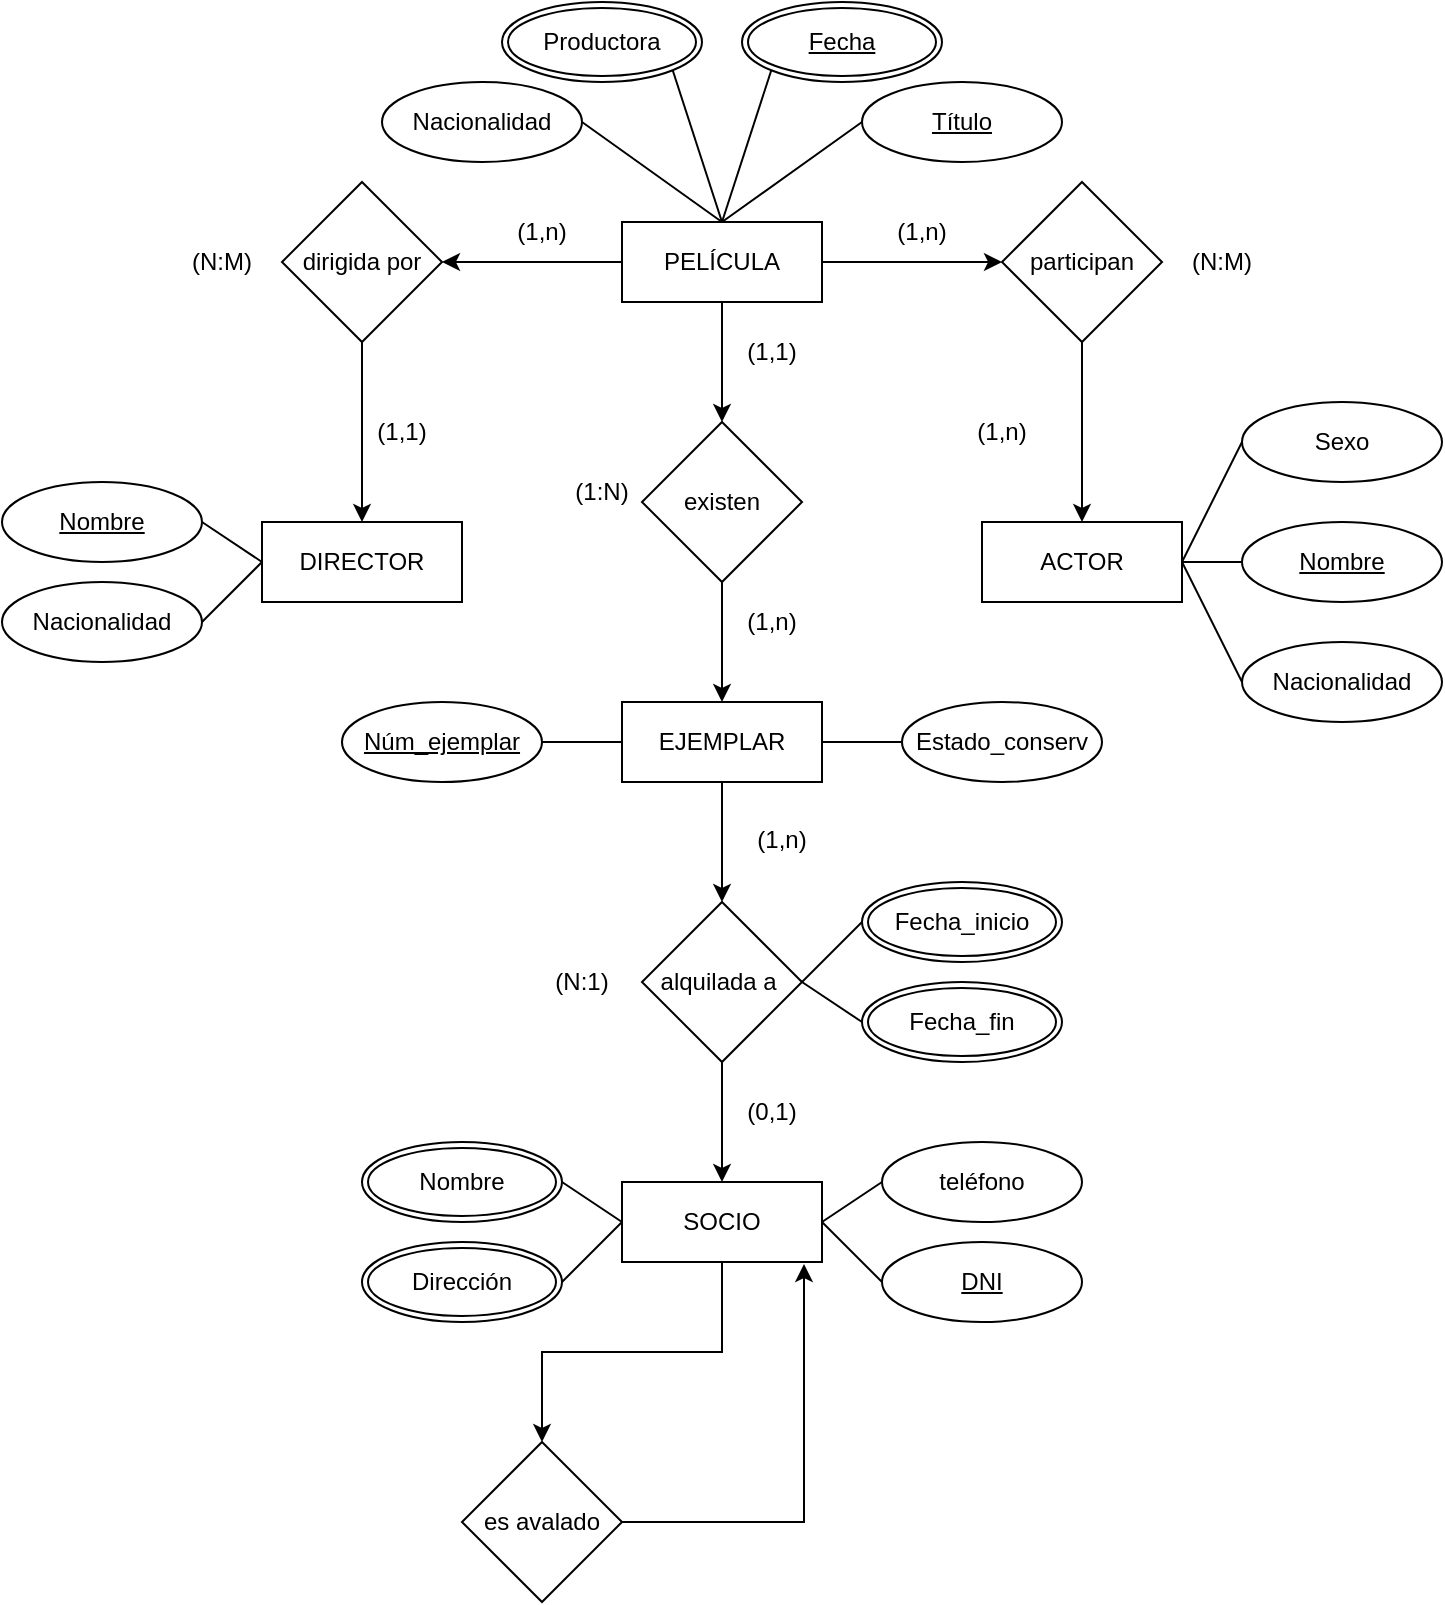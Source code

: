 <mxfile version="22.0.0" type="device">
  <diagram name="Página-1" id="LjTXi76RVBDSkKpFYmNI">
    <mxGraphModel dx="794" dy="737" grid="1" gridSize="10" guides="1" tooltips="1" connect="1" arrows="1" fold="1" page="1" pageScale="1" pageWidth="1169" pageHeight="827" math="0" shadow="0">
      <root>
        <mxCell id="0" />
        <mxCell id="1" parent="0" />
        <mxCell id="slIDn6MR28mwH53cSDyx-7" value="" style="edgeStyle=orthogonalEdgeStyle;rounded=0;orthogonalLoop=1;jettySize=auto;html=1;" parent="1" source="slIDn6MR28mwH53cSDyx-1" target="slIDn6MR28mwH53cSDyx-6" edge="1">
          <mxGeometry relative="1" as="geometry" />
        </mxCell>
        <mxCell id="slIDn6MR28mwH53cSDyx-9" value="" style="edgeStyle=orthogonalEdgeStyle;rounded=0;orthogonalLoop=1;jettySize=auto;html=1;" parent="1" source="slIDn6MR28mwH53cSDyx-1" target="slIDn6MR28mwH53cSDyx-8" edge="1">
          <mxGeometry relative="1" as="geometry" />
        </mxCell>
        <mxCell id="slIDn6MR28mwH53cSDyx-11" value="" style="edgeStyle=orthogonalEdgeStyle;rounded=0;orthogonalLoop=1;jettySize=auto;html=1;" parent="1" source="slIDn6MR28mwH53cSDyx-1" target="slIDn6MR28mwH53cSDyx-10" edge="1">
          <mxGeometry relative="1" as="geometry" />
        </mxCell>
        <mxCell id="slIDn6MR28mwH53cSDyx-1" value="PELÍCULA" style="whiteSpace=wrap;html=1;align=center;" parent="1" vertex="1">
          <mxGeometry x="510" y="120" width="100" height="40" as="geometry" />
        </mxCell>
        <mxCell id="slIDn6MR28mwH53cSDyx-2" value="DIRECTOR" style="whiteSpace=wrap;html=1;align=center;" parent="1" vertex="1">
          <mxGeometry x="330" y="270" width="100" height="40" as="geometry" />
        </mxCell>
        <mxCell id="slIDn6MR28mwH53cSDyx-3" value="ACTOR" style="whiteSpace=wrap;html=1;align=center;" parent="1" vertex="1">
          <mxGeometry x="690" y="270" width="100" height="40" as="geometry" />
        </mxCell>
        <mxCell id="slIDn6MR28mwH53cSDyx-16" value="" style="edgeStyle=orthogonalEdgeStyle;rounded=0;orthogonalLoop=1;jettySize=auto;html=1;" parent="1" source="slIDn6MR28mwH53cSDyx-4" target="slIDn6MR28mwH53cSDyx-15" edge="1">
          <mxGeometry relative="1" as="geometry" />
        </mxCell>
        <mxCell id="slIDn6MR28mwH53cSDyx-4" value="EJEMPLAR" style="whiteSpace=wrap;html=1;align=center;" parent="1" vertex="1">
          <mxGeometry x="510" y="360" width="100" height="40" as="geometry" />
        </mxCell>
        <mxCell id="-JW_AeOx809H4CMUNS-5-14" value="" style="edgeStyle=orthogonalEdgeStyle;rounded=0;orthogonalLoop=1;jettySize=auto;html=1;" edge="1" parent="1" source="slIDn6MR28mwH53cSDyx-5" target="-JW_AeOx809H4CMUNS-5-13">
          <mxGeometry relative="1" as="geometry" />
        </mxCell>
        <mxCell id="slIDn6MR28mwH53cSDyx-5" value="SOCIO" style="whiteSpace=wrap;html=1;align=center;" parent="1" vertex="1">
          <mxGeometry x="510" y="600" width="100" height="40" as="geometry" />
        </mxCell>
        <mxCell id="slIDn6MR28mwH53cSDyx-12" style="edgeStyle=orthogonalEdgeStyle;rounded=0;orthogonalLoop=1;jettySize=auto;html=1;exitX=0.5;exitY=1;exitDx=0;exitDy=0;entryX=0.5;entryY=0;entryDx=0;entryDy=0;" parent="1" source="slIDn6MR28mwH53cSDyx-6" target="slIDn6MR28mwH53cSDyx-2" edge="1">
          <mxGeometry relative="1" as="geometry" />
        </mxCell>
        <mxCell id="slIDn6MR28mwH53cSDyx-6" value="dirigida por" style="rhombus;whiteSpace=wrap;html=1;" parent="1" vertex="1">
          <mxGeometry x="340" y="100" width="80" height="80" as="geometry" />
        </mxCell>
        <mxCell id="slIDn6MR28mwH53cSDyx-13" style="edgeStyle=orthogonalEdgeStyle;rounded=0;orthogonalLoop=1;jettySize=auto;html=1;exitX=0.5;exitY=1;exitDx=0;exitDy=0;entryX=0.5;entryY=0;entryDx=0;entryDy=0;" parent="1" source="slIDn6MR28mwH53cSDyx-8" target="slIDn6MR28mwH53cSDyx-4" edge="1">
          <mxGeometry relative="1" as="geometry" />
        </mxCell>
        <mxCell id="slIDn6MR28mwH53cSDyx-8" value="existen" style="rhombus;whiteSpace=wrap;html=1;" parent="1" vertex="1">
          <mxGeometry x="520" y="220" width="80" height="80" as="geometry" />
        </mxCell>
        <mxCell id="slIDn6MR28mwH53cSDyx-14" style="edgeStyle=orthogonalEdgeStyle;rounded=0;orthogonalLoop=1;jettySize=auto;html=1;exitX=0.5;exitY=1;exitDx=0;exitDy=0;entryX=0.5;entryY=0;entryDx=0;entryDy=0;" parent="1" source="slIDn6MR28mwH53cSDyx-10" target="slIDn6MR28mwH53cSDyx-3" edge="1">
          <mxGeometry relative="1" as="geometry" />
        </mxCell>
        <mxCell id="slIDn6MR28mwH53cSDyx-10" value="participan" style="rhombus;whiteSpace=wrap;html=1;" parent="1" vertex="1">
          <mxGeometry x="700" y="100" width="80" height="80" as="geometry" />
        </mxCell>
        <mxCell id="slIDn6MR28mwH53cSDyx-18" style="edgeStyle=orthogonalEdgeStyle;rounded=0;orthogonalLoop=1;jettySize=auto;html=1;exitX=0.5;exitY=1;exitDx=0;exitDy=0;entryX=0.5;entryY=0;entryDx=0;entryDy=0;" parent="1" source="slIDn6MR28mwH53cSDyx-15" target="slIDn6MR28mwH53cSDyx-5" edge="1">
          <mxGeometry relative="1" as="geometry" />
        </mxCell>
        <mxCell id="slIDn6MR28mwH53cSDyx-15" value="alquilada a&amp;nbsp;" style="rhombus;whiteSpace=wrap;html=1;" parent="1" vertex="1">
          <mxGeometry x="520" y="460" width="80" height="80" as="geometry" />
        </mxCell>
        <mxCell id="slIDn6MR28mwH53cSDyx-20" value="Título" style="ellipse;whiteSpace=wrap;html=1;align=center;fontStyle=4;" parent="1" vertex="1">
          <mxGeometry x="630" y="50" width="100" height="40" as="geometry" />
        </mxCell>
        <mxCell id="slIDn6MR28mwH53cSDyx-21" value="Nombre" style="ellipse;whiteSpace=wrap;html=1;align=center;fontStyle=4;" parent="1" vertex="1">
          <mxGeometry x="820" y="270" width="100" height="40" as="geometry" />
        </mxCell>
        <mxCell id="slIDn6MR28mwH53cSDyx-22" value="Nombre" style="ellipse;whiteSpace=wrap;html=1;align=center;fontStyle=4;" parent="1" vertex="1">
          <mxGeometry x="200" y="250" width="100" height="40" as="geometry" />
        </mxCell>
        <mxCell id="slIDn6MR28mwH53cSDyx-23" value="Núm_ejemplar" style="ellipse;whiteSpace=wrap;html=1;align=center;fontStyle=4;" parent="1" vertex="1">
          <mxGeometry x="370" y="360" width="100" height="40" as="geometry" />
        </mxCell>
        <mxCell id="_kjVLj9q3j9UIQp1wjI6-1" value="Productora" style="ellipse;shape=doubleEllipse;margin=3;whiteSpace=wrap;html=1;align=center;" parent="1" vertex="1">
          <mxGeometry x="450" y="10" width="100" height="40" as="geometry" />
        </mxCell>
        <mxCell id="_kjVLj9q3j9UIQp1wjI6-2" value="Fecha" style="ellipse;shape=doubleEllipse;margin=3;whiteSpace=wrap;html=1;align=center;fontStyle=4" parent="1" vertex="1">
          <mxGeometry x="570" y="10" width="100" height="40" as="geometry" />
        </mxCell>
        <mxCell id="_kjVLj9q3j9UIQp1wjI6-3" value="" style="endArrow=none;html=1;rounded=0;entryX=0;entryY=0.5;entryDx=0;entryDy=0;exitX=0.5;exitY=0;exitDx=0;exitDy=0;" parent="1" source="slIDn6MR28mwH53cSDyx-1" target="slIDn6MR28mwH53cSDyx-20" edge="1">
          <mxGeometry width="50" height="50" relative="1" as="geometry">
            <mxPoint x="580" y="310" as="sourcePoint" />
            <mxPoint x="630" y="260" as="targetPoint" />
          </mxGeometry>
        </mxCell>
        <mxCell id="_kjVLj9q3j9UIQp1wjI6-4" value="" style="endArrow=none;html=1;rounded=0;entryX=1;entryY=0.5;entryDx=0;entryDy=0;exitX=0.5;exitY=0;exitDx=0;exitDy=0;" parent="1" source="slIDn6MR28mwH53cSDyx-1" target="-JW_AeOx809H4CMUNS-5-7" edge="1">
          <mxGeometry width="50" height="50" relative="1" as="geometry">
            <mxPoint x="570" y="130" as="sourcePoint" />
            <mxPoint x="490" y="70" as="targetPoint" />
          </mxGeometry>
        </mxCell>
        <mxCell id="_kjVLj9q3j9UIQp1wjI6-5" value="" style="endArrow=none;html=1;rounded=0;entryX=0;entryY=1;entryDx=0;entryDy=0;exitX=0.5;exitY=0;exitDx=0;exitDy=0;" parent="1" source="slIDn6MR28mwH53cSDyx-1" target="_kjVLj9q3j9UIQp1wjI6-2" edge="1">
          <mxGeometry width="50" height="50" relative="1" as="geometry">
            <mxPoint x="580" y="140" as="sourcePoint" />
            <mxPoint x="650" y="90" as="targetPoint" />
          </mxGeometry>
        </mxCell>
        <mxCell id="_kjVLj9q3j9UIQp1wjI6-6" value="" style="endArrow=none;html=1;rounded=0;entryX=1;entryY=1;entryDx=0;entryDy=0;exitX=0.5;exitY=0;exitDx=0;exitDy=0;" parent="1" source="slIDn6MR28mwH53cSDyx-1" target="_kjVLj9q3j9UIQp1wjI6-1" edge="1">
          <mxGeometry width="50" height="50" relative="1" as="geometry">
            <mxPoint x="590" y="150" as="sourcePoint" />
            <mxPoint x="660" y="100" as="targetPoint" />
          </mxGeometry>
        </mxCell>
        <mxCell id="_kjVLj9q3j9UIQp1wjI6-7" value="Nacionalidad" style="ellipse;whiteSpace=wrap;html=1;align=center;" parent="1" vertex="1">
          <mxGeometry x="820" y="330" width="100" height="40" as="geometry" />
        </mxCell>
        <mxCell id="_kjVLj9q3j9UIQp1wjI6-8" value="Sexo" style="ellipse;whiteSpace=wrap;html=1;align=center;" parent="1" vertex="1">
          <mxGeometry x="820" y="210" width="100" height="40" as="geometry" />
        </mxCell>
        <mxCell id="_kjVLj9q3j9UIQp1wjI6-10" value="" style="endArrow=none;html=1;rounded=0;entryX=0;entryY=0.5;entryDx=0;entryDy=0;exitX=1;exitY=0.5;exitDx=0;exitDy=0;" parent="1" source="slIDn6MR28mwH53cSDyx-3" target="_kjVLj9q3j9UIQp1wjI6-8" edge="1">
          <mxGeometry width="50" height="50" relative="1" as="geometry">
            <mxPoint x="570" y="130" as="sourcePoint" />
            <mxPoint x="640" y="80" as="targetPoint" />
          </mxGeometry>
        </mxCell>
        <mxCell id="_kjVLj9q3j9UIQp1wjI6-11" value="" style="endArrow=none;html=1;rounded=0;entryX=0;entryY=0.5;entryDx=0;entryDy=0;exitX=1;exitY=0.5;exitDx=0;exitDy=0;" parent="1" source="slIDn6MR28mwH53cSDyx-3" target="slIDn6MR28mwH53cSDyx-21" edge="1">
          <mxGeometry width="50" height="50" relative="1" as="geometry">
            <mxPoint x="580" y="140" as="sourcePoint" />
            <mxPoint x="650" y="90" as="targetPoint" />
          </mxGeometry>
        </mxCell>
        <mxCell id="_kjVLj9q3j9UIQp1wjI6-12" value="" style="endArrow=none;html=1;rounded=0;entryX=0;entryY=0.5;entryDx=0;entryDy=0;exitX=1;exitY=0.5;exitDx=0;exitDy=0;" parent="1" source="slIDn6MR28mwH53cSDyx-3" target="_kjVLj9q3j9UIQp1wjI6-7" edge="1">
          <mxGeometry width="50" height="50" relative="1" as="geometry">
            <mxPoint x="590" y="150" as="sourcePoint" />
            <mxPoint x="660" y="100" as="targetPoint" />
          </mxGeometry>
        </mxCell>
        <mxCell id="_kjVLj9q3j9UIQp1wjI6-13" value="Nacionalidad" style="ellipse;whiteSpace=wrap;html=1;align=center;" parent="1" vertex="1">
          <mxGeometry x="200" y="300" width="100" height="40" as="geometry" />
        </mxCell>
        <mxCell id="_kjVLj9q3j9UIQp1wjI6-14" value="" style="endArrow=none;html=1;rounded=0;entryX=1;entryY=0.5;entryDx=0;entryDy=0;exitX=0;exitY=0.5;exitDx=0;exitDy=0;" parent="1" source="slIDn6MR28mwH53cSDyx-2" target="slIDn6MR28mwH53cSDyx-22" edge="1">
          <mxGeometry width="50" height="50" relative="1" as="geometry">
            <mxPoint x="570" y="130" as="sourcePoint" />
            <mxPoint x="500" y="80" as="targetPoint" />
          </mxGeometry>
        </mxCell>
        <mxCell id="_kjVLj9q3j9UIQp1wjI6-15" value="" style="endArrow=none;html=1;rounded=0;entryX=0;entryY=0.5;entryDx=0;entryDy=0;exitX=1;exitY=0.5;exitDx=0;exitDy=0;" parent="1" source="_kjVLj9q3j9UIQp1wjI6-13" target="slIDn6MR28mwH53cSDyx-2" edge="1">
          <mxGeometry width="50" height="50" relative="1" as="geometry">
            <mxPoint x="580" y="140" as="sourcePoint" />
            <mxPoint x="510" y="90" as="targetPoint" />
          </mxGeometry>
        </mxCell>
        <mxCell id="-JW_AeOx809H4CMUNS-5-1" value="Estado_conserv" style="ellipse;whiteSpace=wrap;html=1;align=center;" vertex="1" parent="1">
          <mxGeometry x="650" y="360" width="100" height="40" as="geometry" />
        </mxCell>
        <mxCell id="-JW_AeOx809H4CMUNS-5-2" value="" style="endArrow=none;html=1;rounded=0;entryX=0;entryY=0.5;entryDx=0;entryDy=0;exitX=1;exitY=0.5;exitDx=0;exitDy=0;" edge="1" parent="1" source="slIDn6MR28mwH53cSDyx-23" target="slIDn6MR28mwH53cSDyx-4">
          <mxGeometry width="50" height="50" relative="1" as="geometry">
            <mxPoint x="310" y="330" as="sourcePoint" />
            <mxPoint x="340" y="300" as="targetPoint" />
          </mxGeometry>
        </mxCell>
        <mxCell id="-JW_AeOx809H4CMUNS-5-3" value="" style="endArrow=none;html=1;rounded=0;entryX=0;entryY=0.5;entryDx=0;entryDy=0;exitX=1;exitY=0.5;exitDx=0;exitDy=0;" edge="1" parent="1" source="slIDn6MR28mwH53cSDyx-4" target="-JW_AeOx809H4CMUNS-5-1">
          <mxGeometry width="50" height="50" relative="1" as="geometry">
            <mxPoint x="320" y="340" as="sourcePoint" />
            <mxPoint x="350" y="310" as="targetPoint" />
          </mxGeometry>
        </mxCell>
        <mxCell id="-JW_AeOx809H4CMUNS-5-4" value="DNI" style="ellipse;whiteSpace=wrap;html=1;align=center;fontStyle=4;" vertex="1" parent="1">
          <mxGeometry x="640" y="630" width="100" height="40" as="geometry" />
        </mxCell>
        <mxCell id="-JW_AeOx809H4CMUNS-5-5" value="teléfono" style="ellipse;whiteSpace=wrap;html=1;align=center;" vertex="1" parent="1">
          <mxGeometry x="640" y="580" width="100" height="40" as="geometry" />
        </mxCell>
        <mxCell id="-JW_AeOx809H4CMUNS-5-6" value="Nombre" style="ellipse;shape=doubleEllipse;margin=3;whiteSpace=wrap;html=1;align=center;" vertex="1" parent="1">
          <mxGeometry x="380" y="580" width="100" height="40" as="geometry" />
        </mxCell>
        <mxCell id="-JW_AeOx809H4CMUNS-5-7" value="Nacionalidad" style="ellipse;whiteSpace=wrap;html=1;align=center;" vertex="1" parent="1">
          <mxGeometry x="390" y="50" width="100" height="40" as="geometry" />
        </mxCell>
        <mxCell id="-JW_AeOx809H4CMUNS-5-8" value="Dirección" style="ellipse;shape=doubleEllipse;margin=3;whiteSpace=wrap;html=1;align=center;" vertex="1" parent="1">
          <mxGeometry x="380" y="630" width="100" height="40" as="geometry" />
        </mxCell>
        <mxCell id="-JW_AeOx809H4CMUNS-5-9" value="" style="endArrow=none;html=1;rounded=0;entryX=0;entryY=0.5;entryDx=0;entryDy=0;exitX=1;exitY=0.5;exitDx=0;exitDy=0;" edge="1" parent="1" source="-JW_AeOx809H4CMUNS-5-8" target="slIDn6MR28mwH53cSDyx-5">
          <mxGeometry width="50" height="50" relative="1" as="geometry">
            <mxPoint x="510" y="720" as="sourcePoint" />
            <mxPoint x="540" y="690" as="targetPoint" />
          </mxGeometry>
        </mxCell>
        <mxCell id="-JW_AeOx809H4CMUNS-5-10" value="" style="endArrow=none;html=1;rounded=0;entryX=1;entryY=0.5;entryDx=0;entryDy=0;exitX=0;exitY=0.5;exitDx=0;exitDy=0;" edge="1" parent="1" source="slIDn6MR28mwH53cSDyx-5" target="-JW_AeOx809H4CMUNS-5-6">
          <mxGeometry width="50" height="50" relative="1" as="geometry">
            <mxPoint x="520" y="730" as="sourcePoint" />
            <mxPoint x="550" y="700" as="targetPoint" />
          </mxGeometry>
        </mxCell>
        <mxCell id="-JW_AeOx809H4CMUNS-5-11" value="" style="endArrow=none;html=1;rounded=0;entryX=0;entryY=0.5;entryDx=0;entryDy=0;exitX=1;exitY=0.5;exitDx=0;exitDy=0;" edge="1" parent="1" source="slIDn6MR28mwH53cSDyx-5" target="-JW_AeOx809H4CMUNS-5-4">
          <mxGeometry width="50" height="50" relative="1" as="geometry">
            <mxPoint x="530" y="740" as="sourcePoint" />
            <mxPoint x="560" y="710" as="targetPoint" />
          </mxGeometry>
        </mxCell>
        <mxCell id="-JW_AeOx809H4CMUNS-5-12" value="" style="endArrow=none;html=1;rounded=0;entryX=0;entryY=0.5;entryDx=0;entryDy=0;" edge="1" parent="1" target="-JW_AeOx809H4CMUNS-5-5">
          <mxGeometry width="50" height="50" relative="1" as="geometry">
            <mxPoint x="610" y="620" as="sourcePoint" />
            <mxPoint x="570" y="720" as="targetPoint" />
          </mxGeometry>
        </mxCell>
        <mxCell id="-JW_AeOx809H4CMUNS-5-13" value="es avalado" style="rhombus;whiteSpace=wrap;html=1;" vertex="1" parent="1">
          <mxGeometry x="430" y="730" width="80" height="80" as="geometry" />
        </mxCell>
        <mxCell id="-JW_AeOx809H4CMUNS-5-15" style="edgeStyle=orthogonalEdgeStyle;rounded=0;orthogonalLoop=1;jettySize=auto;html=1;exitX=1;exitY=0.5;exitDx=0;exitDy=0;entryX=0.91;entryY=1.025;entryDx=0;entryDy=0;entryPerimeter=0;" edge="1" parent="1" source="-JW_AeOx809H4CMUNS-5-13" target="slIDn6MR28mwH53cSDyx-5">
          <mxGeometry relative="1" as="geometry" />
        </mxCell>
        <mxCell id="-JW_AeOx809H4CMUNS-5-17" value="Fecha_fin" style="ellipse;shape=doubleEllipse;margin=3;whiteSpace=wrap;html=1;align=center;" vertex="1" parent="1">
          <mxGeometry x="630" y="500" width="100" height="40" as="geometry" />
        </mxCell>
        <mxCell id="-JW_AeOx809H4CMUNS-5-18" value="Fecha_inicio" style="ellipse;shape=doubleEllipse;margin=3;whiteSpace=wrap;html=1;align=center;" vertex="1" parent="1">
          <mxGeometry x="630" y="450" width="100" height="40" as="geometry" />
        </mxCell>
        <mxCell id="-JW_AeOx809H4CMUNS-5-19" value="" style="endArrow=none;html=1;rounded=0;entryX=0;entryY=0.5;entryDx=0;entryDy=0;exitX=1;exitY=0.5;exitDx=0;exitDy=0;" edge="1" parent="1" source="slIDn6MR28mwH53cSDyx-15" target="-JW_AeOx809H4CMUNS-5-18">
          <mxGeometry width="50" height="50" relative="1" as="geometry">
            <mxPoint x="540" y="510" as="sourcePoint" />
            <mxPoint x="590" y="460" as="targetPoint" />
          </mxGeometry>
        </mxCell>
        <mxCell id="-JW_AeOx809H4CMUNS-5-20" value="" style="endArrow=none;html=1;rounded=0;entryX=0;entryY=0.5;entryDx=0;entryDy=0;exitX=1;exitY=0.5;exitDx=0;exitDy=0;" edge="1" parent="1" source="slIDn6MR28mwH53cSDyx-15" target="-JW_AeOx809H4CMUNS-5-17">
          <mxGeometry width="50" height="50" relative="1" as="geometry">
            <mxPoint x="540" y="510" as="sourcePoint" />
            <mxPoint x="590" y="460" as="targetPoint" />
          </mxGeometry>
        </mxCell>
        <mxCell id="-JW_AeOx809H4CMUNS-5-21" value="(1,n)" style="text;html=1;strokeColor=none;fillColor=none;align=center;verticalAlign=middle;whiteSpace=wrap;rounded=0;" vertex="1" parent="1">
          <mxGeometry x="440" y="110" width="60" height="30" as="geometry" />
        </mxCell>
        <mxCell id="-JW_AeOx809H4CMUNS-5-23" value="(1,n)" style="text;html=1;strokeColor=none;fillColor=none;align=center;verticalAlign=middle;whiteSpace=wrap;rounded=0;" vertex="1" parent="1">
          <mxGeometry x="630" y="110" width="60" height="30" as="geometry" />
        </mxCell>
        <mxCell id="-JW_AeOx809H4CMUNS-5-24" value="(1,1)" style="text;html=1;strokeColor=none;fillColor=none;align=center;verticalAlign=middle;whiteSpace=wrap;rounded=0;" vertex="1" parent="1">
          <mxGeometry x="370" y="210" width="60" height="30" as="geometry" />
        </mxCell>
        <mxCell id="-JW_AeOx809H4CMUNS-5-25" value="(1,n)" style="text;html=1;strokeColor=none;fillColor=none;align=center;verticalAlign=middle;whiteSpace=wrap;rounded=0;" vertex="1" parent="1">
          <mxGeometry x="670" y="210" width="60" height="30" as="geometry" />
        </mxCell>
        <mxCell id="-JW_AeOx809H4CMUNS-5-26" value="(N:M)" style="text;html=1;strokeColor=none;fillColor=none;align=center;verticalAlign=middle;whiteSpace=wrap;rounded=0;" vertex="1" parent="1">
          <mxGeometry x="780" y="125" width="60" height="30" as="geometry" />
        </mxCell>
        <mxCell id="-JW_AeOx809H4CMUNS-5-27" value="(N:M)" style="text;html=1;strokeColor=none;fillColor=none;align=center;verticalAlign=middle;whiteSpace=wrap;rounded=0;" vertex="1" parent="1">
          <mxGeometry x="280" y="125" width="60" height="30" as="geometry" />
        </mxCell>
        <mxCell id="-JW_AeOx809H4CMUNS-5-28" value="(1,1)" style="text;html=1;strokeColor=none;fillColor=none;align=center;verticalAlign=middle;whiteSpace=wrap;rounded=0;" vertex="1" parent="1">
          <mxGeometry x="555" y="170" width="60" height="30" as="geometry" />
        </mxCell>
        <mxCell id="-JW_AeOx809H4CMUNS-5-29" value="(1,n)" style="text;html=1;strokeColor=none;fillColor=none;align=center;verticalAlign=middle;whiteSpace=wrap;rounded=0;" vertex="1" parent="1">
          <mxGeometry x="555" y="305" width="60" height="30" as="geometry" />
        </mxCell>
        <mxCell id="-JW_AeOx809H4CMUNS-5-30" value="(1:N)" style="text;html=1;strokeColor=none;fillColor=none;align=center;verticalAlign=middle;whiteSpace=wrap;rounded=0;" vertex="1" parent="1">
          <mxGeometry x="470" y="240" width="60" height="30" as="geometry" />
        </mxCell>
        <mxCell id="-JW_AeOx809H4CMUNS-5-31" value="(0,1)" style="text;html=1;strokeColor=none;fillColor=none;align=center;verticalAlign=middle;whiteSpace=wrap;rounded=0;" vertex="1" parent="1">
          <mxGeometry x="555" y="550" width="60" height="30" as="geometry" />
        </mxCell>
        <mxCell id="-JW_AeOx809H4CMUNS-5-32" value="(1,n)" style="text;html=1;strokeColor=none;fillColor=none;align=center;verticalAlign=middle;whiteSpace=wrap;rounded=0;" vertex="1" parent="1">
          <mxGeometry x="560" y="414" width="60" height="30" as="geometry" />
        </mxCell>
        <mxCell id="-JW_AeOx809H4CMUNS-5-33" value="(N:1)" style="text;html=1;strokeColor=none;fillColor=none;align=center;verticalAlign=middle;whiteSpace=wrap;rounded=0;" vertex="1" parent="1">
          <mxGeometry x="460" y="485" width="60" height="30" as="geometry" />
        </mxCell>
      </root>
    </mxGraphModel>
  </diagram>
</mxfile>
